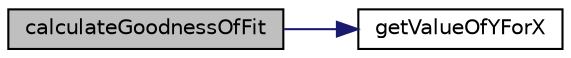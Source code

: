 digraph "calculateGoodnessOfFit"
{
  edge [fontname="Helvetica",fontsize="10",labelfontname="Helvetica",labelfontsize="10"];
  node [fontname="Helvetica",fontsize="10",shape=record];
  rankdir="LR";
  Node2 [label="calculateGoodnessOfFit",height=0.2,width=0.4,color="black", fillcolor="grey75", style="filled", fontcolor="black"];
  Node2 -> Node3 [color="midnightblue",fontsize="10",style="solid",fontname="Helvetica"];
  Node3 [label="getValueOfYForX",height=0.2,width=0.4,color="black", fillcolor="white", style="filled",URL="$class_p_h_p_excel___best___fit.html#a0166e34b8a912b4ddf624660852345ec"];
}
